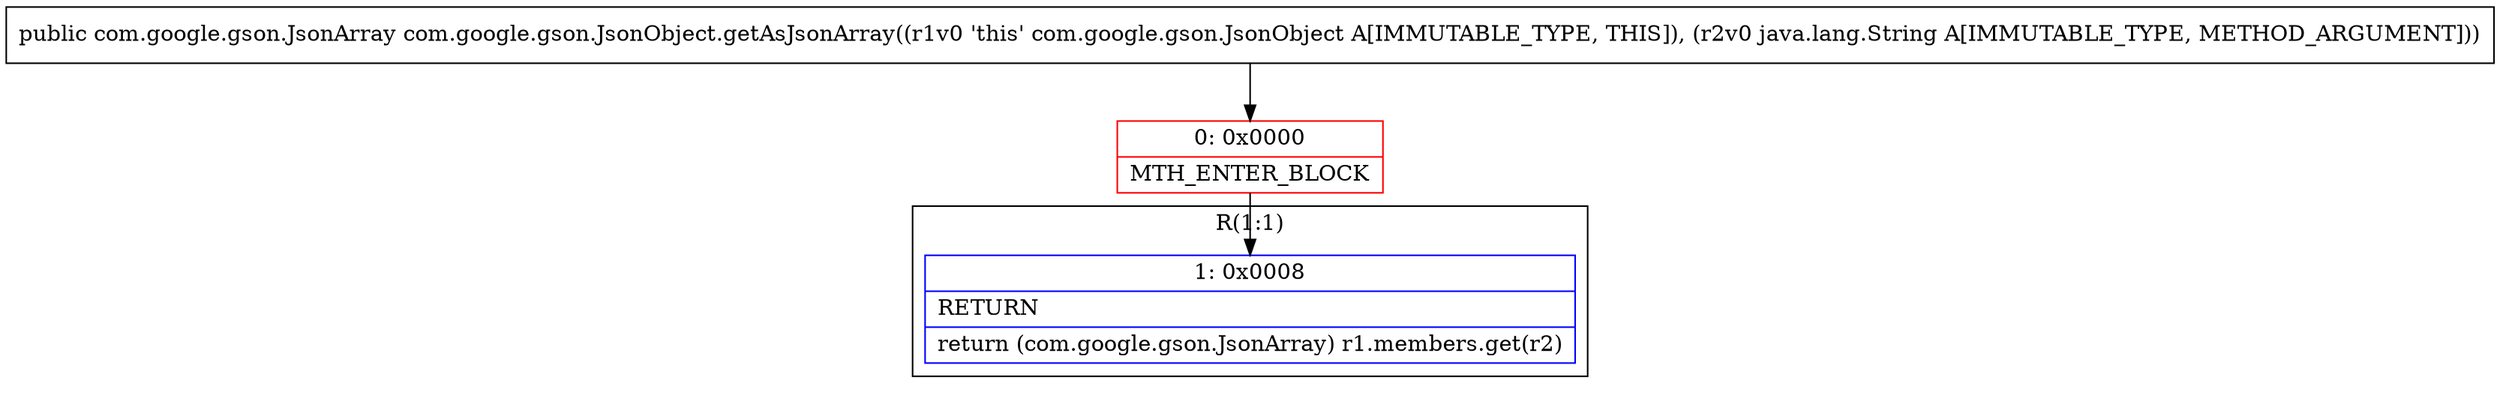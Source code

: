 digraph "CFG forcom.google.gson.JsonObject.getAsJsonArray(Ljava\/lang\/String;)Lcom\/google\/gson\/JsonArray;" {
subgraph cluster_Region_1615669920 {
label = "R(1:1)";
node [shape=record,color=blue];
Node_1 [shape=record,label="{1\:\ 0x0008|RETURN\l|return (com.google.gson.JsonArray) r1.members.get(r2)\l}"];
}
Node_0 [shape=record,color=red,label="{0\:\ 0x0000|MTH_ENTER_BLOCK\l}"];
MethodNode[shape=record,label="{public com.google.gson.JsonArray com.google.gson.JsonObject.getAsJsonArray((r1v0 'this' com.google.gson.JsonObject A[IMMUTABLE_TYPE, THIS]), (r2v0 java.lang.String A[IMMUTABLE_TYPE, METHOD_ARGUMENT])) }"];
MethodNode -> Node_0;
Node_0 -> Node_1;
}

